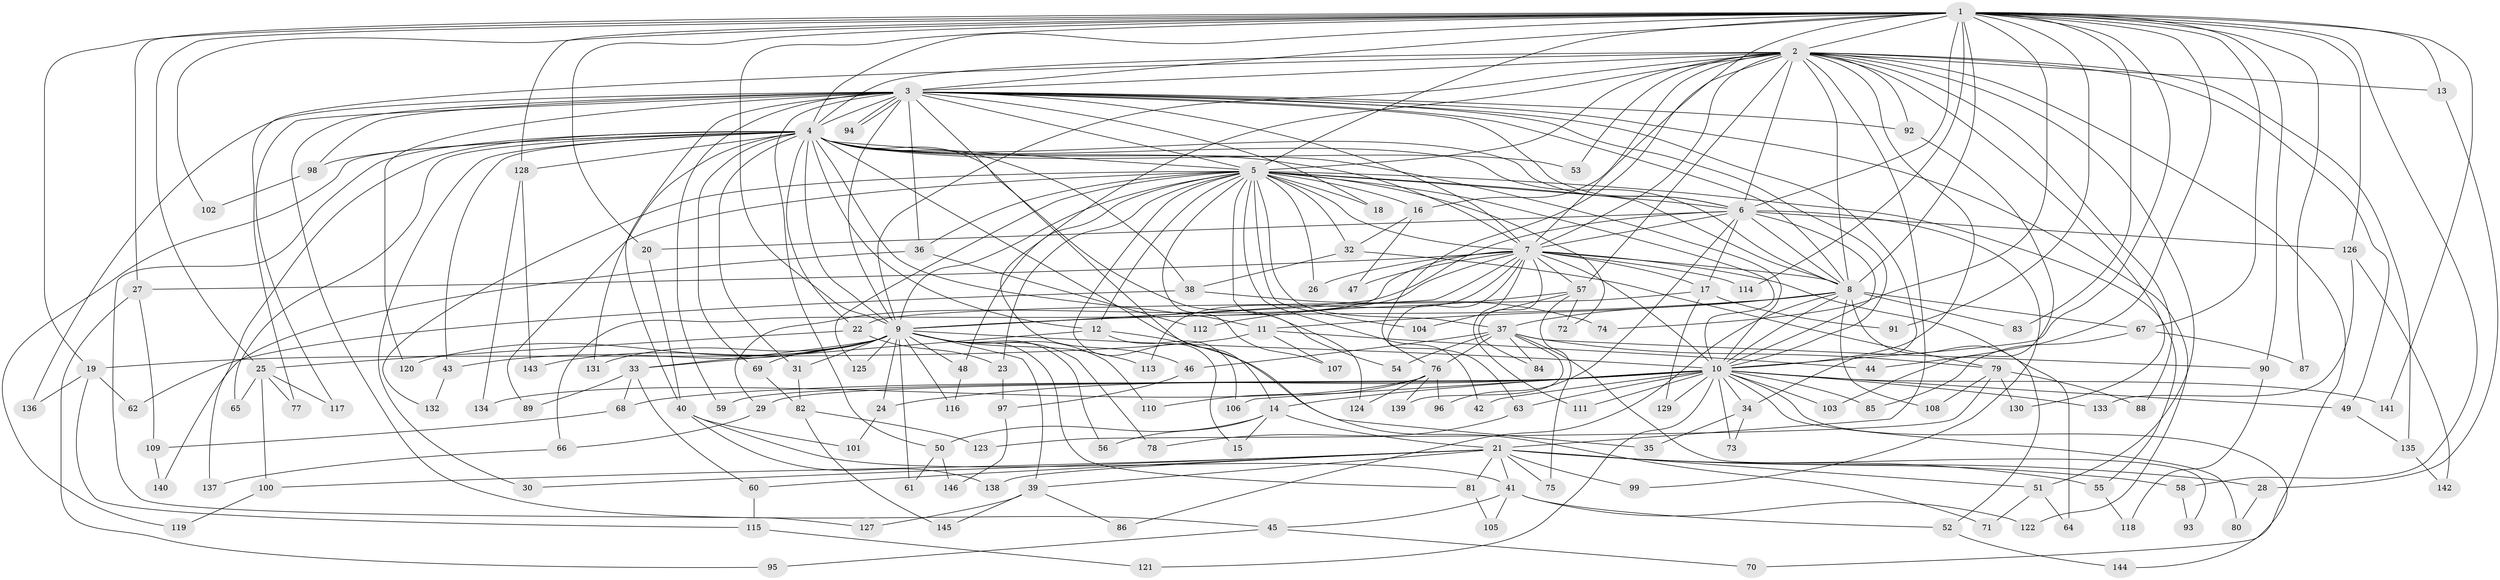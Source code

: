 // Generated by graph-tools (version 1.1) at 2025/10/02/27/25 16:10:59]
// undirected, 146 vertices, 317 edges
graph export_dot {
graph [start="1"]
  node [color=gray90,style=filled];
  1;
  2;
  3;
  4;
  5;
  6;
  7;
  8;
  9;
  10;
  11;
  12;
  13;
  14;
  15;
  16;
  17;
  18;
  19;
  20;
  21;
  22;
  23;
  24;
  25;
  26;
  27;
  28;
  29;
  30;
  31;
  32;
  33;
  34;
  35;
  36;
  37;
  38;
  39;
  40;
  41;
  42;
  43;
  44;
  45;
  46;
  47;
  48;
  49;
  50;
  51;
  52;
  53;
  54;
  55;
  56;
  57;
  58;
  59;
  60;
  61;
  62;
  63;
  64;
  65;
  66;
  67;
  68;
  69;
  70;
  71;
  72;
  73;
  74;
  75;
  76;
  77;
  78;
  79;
  80;
  81;
  82;
  83;
  84;
  85;
  86;
  87;
  88;
  89;
  90;
  91;
  92;
  93;
  94;
  95;
  96;
  97;
  98;
  99;
  100;
  101;
  102;
  103;
  104;
  105;
  106;
  107;
  108;
  109;
  110;
  111;
  112;
  113;
  114;
  115;
  116;
  117;
  118;
  119;
  120;
  121;
  122;
  123;
  124;
  125;
  126;
  127;
  128;
  129;
  130;
  131;
  132;
  133;
  134;
  135;
  136;
  137;
  138;
  139;
  140;
  141;
  142;
  143;
  144;
  145;
  146;
  1 -- 2;
  1 -- 3;
  1 -- 4;
  1 -- 5;
  1 -- 6;
  1 -- 7;
  1 -- 8;
  1 -- 9;
  1 -- 10;
  1 -- 13;
  1 -- 19;
  1 -- 20;
  1 -- 25;
  1 -- 27;
  1 -- 44;
  1 -- 58;
  1 -- 67;
  1 -- 74;
  1 -- 83;
  1 -- 87;
  1 -- 90;
  1 -- 91;
  1 -- 102;
  1 -- 114;
  1 -- 126;
  1 -- 128;
  1 -- 141;
  2 -- 3;
  2 -- 4;
  2 -- 5;
  2 -- 6;
  2 -- 7;
  2 -- 8;
  2 -- 9;
  2 -- 10;
  2 -- 13;
  2 -- 16;
  2 -- 21;
  2 -- 46;
  2 -- 49;
  2 -- 51;
  2 -- 53;
  2 -- 57;
  2 -- 70;
  2 -- 76;
  2 -- 77;
  2 -- 88;
  2 -- 92;
  2 -- 130;
  2 -- 135;
  3 -- 4;
  3 -- 5;
  3 -- 6;
  3 -- 7;
  3 -- 8;
  3 -- 9;
  3 -- 10;
  3 -- 14;
  3 -- 18;
  3 -- 34;
  3 -- 36;
  3 -- 40;
  3 -- 45;
  3 -- 50;
  3 -- 59;
  3 -- 92;
  3 -- 94;
  3 -- 94;
  3 -- 98;
  3 -- 117;
  3 -- 120;
  3 -- 122;
  3 -- 136;
  4 -- 5;
  4 -- 6;
  4 -- 7;
  4 -- 8;
  4 -- 9;
  4 -- 10;
  4 -- 11;
  4 -- 12;
  4 -- 22;
  4 -- 30;
  4 -- 31;
  4 -- 38;
  4 -- 43;
  4 -- 53;
  4 -- 54;
  4 -- 65;
  4 -- 69;
  4 -- 71;
  4 -- 98;
  4 -- 119;
  4 -- 127;
  4 -- 128;
  4 -- 131;
  4 -- 137;
  5 -- 6;
  5 -- 7;
  5 -- 8;
  5 -- 9;
  5 -- 10;
  5 -- 12;
  5 -- 15;
  5 -- 16;
  5 -- 18;
  5 -- 23;
  5 -- 26;
  5 -- 32;
  5 -- 36;
  5 -- 37;
  5 -- 42;
  5 -- 48;
  5 -- 55;
  5 -- 72;
  5 -- 89;
  5 -- 104;
  5 -- 107;
  5 -- 124;
  5 -- 125;
  5 -- 132;
  6 -- 7;
  6 -- 8;
  6 -- 9;
  6 -- 10;
  6 -- 17;
  6 -- 20;
  6 -- 96;
  6 -- 99;
  6 -- 126;
  7 -- 8;
  7 -- 9;
  7 -- 10;
  7 -- 17;
  7 -- 26;
  7 -- 27;
  7 -- 29;
  7 -- 47;
  7 -- 57;
  7 -- 63;
  7 -- 64;
  7 -- 66;
  7 -- 84;
  7 -- 111;
  7 -- 113;
  7 -- 114;
  8 -- 9;
  8 -- 10;
  8 -- 11;
  8 -- 37;
  8 -- 52;
  8 -- 67;
  8 -- 83;
  8 -- 86;
  8 -- 108;
  9 -- 10;
  9 -- 24;
  9 -- 31;
  9 -- 33;
  9 -- 39;
  9 -- 43;
  9 -- 48;
  9 -- 56;
  9 -- 61;
  9 -- 69;
  9 -- 78;
  9 -- 81;
  9 -- 110;
  9 -- 113;
  9 -- 116;
  9 -- 120;
  9 -- 125;
  9 -- 131;
  9 -- 143;
  10 -- 14;
  10 -- 24;
  10 -- 29;
  10 -- 34;
  10 -- 42;
  10 -- 49;
  10 -- 59;
  10 -- 63;
  10 -- 68;
  10 -- 73;
  10 -- 80;
  10 -- 85;
  10 -- 103;
  10 -- 106;
  10 -- 111;
  10 -- 121;
  10 -- 129;
  10 -- 133;
  10 -- 141;
  10 -- 144;
  11 -- 19;
  11 -- 44;
  11 -- 107;
  12 -- 33;
  12 -- 35;
  12 -- 106;
  13 -- 28;
  14 -- 15;
  14 -- 21;
  14 -- 50;
  14 -- 56;
  16 -- 32;
  16 -- 47;
  17 -- 22;
  17 -- 91;
  17 -- 129;
  19 -- 62;
  19 -- 115;
  19 -- 136;
  20 -- 40;
  21 -- 28;
  21 -- 30;
  21 -- 39;
  21 -- 41;
  21 -- 51;
  21 -- 55;
  21 -- 58;
  21 -- 60;
  21 -- 75;
  21 -- 81;
  21 -- 99;
  21 -- 100;
  21 -- 138;
  22 -- 23;
  22 -- 25;
  23 -- 97;
  24 -- 101;
  25 -- 65;
  25 -- 77;
  25 -- 100;
  25 -- 117;
  27 -- 95;
  27 -- 109;
  28 -- 80;
  29 -- 66;
  31 -- 82;
  32 -- 38;
  32 -- 79;
  33 -- 60;
  33 -- 68;
  33 -- 89;
  34 -- 35;
  34 -- 73;
  36 -- 112;
  36 -- 140;
  37 -- 46;
  37 -- 54;
  37 -- 76;
  37 -- 79;
  37 -- 84;
  37 -- 90;
  37 -- 93;
  37 -- 139;
  38 -- 62;
  38 -- 74;
  39 -- 86;
  39 -- 127;
  39 -- 145;
  40 -- 41;
  40 -- 101;
  40 -- 138;
  41 -- 45;
  41 -- 52;
  41 -- 105;
  41 -- 122;
  43 -- 132;
  45 -- 70;
  45 -- 95;
  46 -- 97;
  48 -- 116;
  49 -- 135;
  50 -- 61;
  50 -- 146;
  51 -- 64;
  51 -- 71;
  52 -- 144;
  55 -- 118;
  57 -- 72;
  57 -- 75;
  57 -- 104;
  57 -- 112;
  58 -- 93;
  60 -- 115;
  63 -- 78;
  66 -- 137;
  67 -- 85;
  67 -- 87;
  68 -- 109;
  69 -- 82;
  76 -- 96;
  76 -- 110;
  76 -- 124;
  76 -- 134;
  76 -- 139;
  79 -- 88;
  79 -- 108;
  79 -- 123;
  79 -- 130;
  81 -- 105;
  82 -- 123;
  82 -- 145;
  90 -- 118;
  92 -- 103;
  97 -- 146;
  98 -- 102;
  100 -- 119;
  109 -- 140;
  115 -- 121;
  126 -- 133;
  126 -- 142;
  128 -- 134;
  128 -- 143;
  135 -- 142;
}
